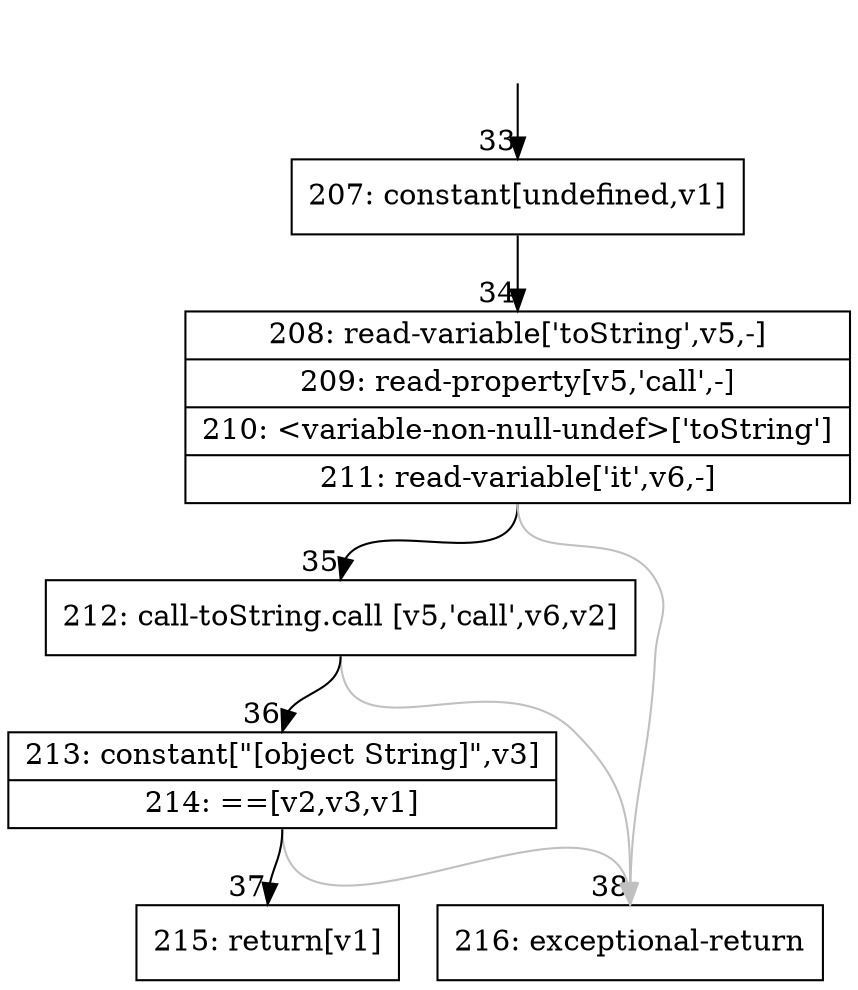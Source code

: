 digraph {
rankdir="TD"
BB_entry5[shape=none,label=""];
BB_entry5 -> BB33 [tailport=s, headport=n, headlabel="    33"]
BB33 [shape=record label="{207: constant[undefined,v1]}" ] 
BB33 -> BB34 [tailport=s, headport=n, headlabel="      34"]
BB34 [shape=record label="{208: read-variable['toString',v5,-]|209: read-property[v5,'call',-]|210: \<variable-non-null-undef\>['toString']|211: read-variable['it',v6,-]}" ] 
BB34 -> BB35 [tailport=s, headport=n, headlabel="      35"]
BB34 -> BB38 [tailport=s, headport=n, color=gray, headlabel="      38"]
BB35 [shape=record label="{212: call-toString.call [v5,'call',v6,v2]}" ] 
BB35 -> BB36 [tailport=s, headport=n, headlabel="      36"]
BB35 -> BB38 [tailport=s, headport=n, color=gray]
BB36 [shape=record label="{213: constant[\"[object String]\",v3]|214: ==[v2,v3,v1]}" ] 
BB36 -> BB37 [tailport=s, headport=n, headlabel="      37"]
BB36 -> BB38 [tailport=s, headport=n, color=gray]
BB37 [shape=record label="{215: return[v1]}" ] 
BB38 [shape=record label="{216: exceptional-return}" ] 
//#$~ 96
}
